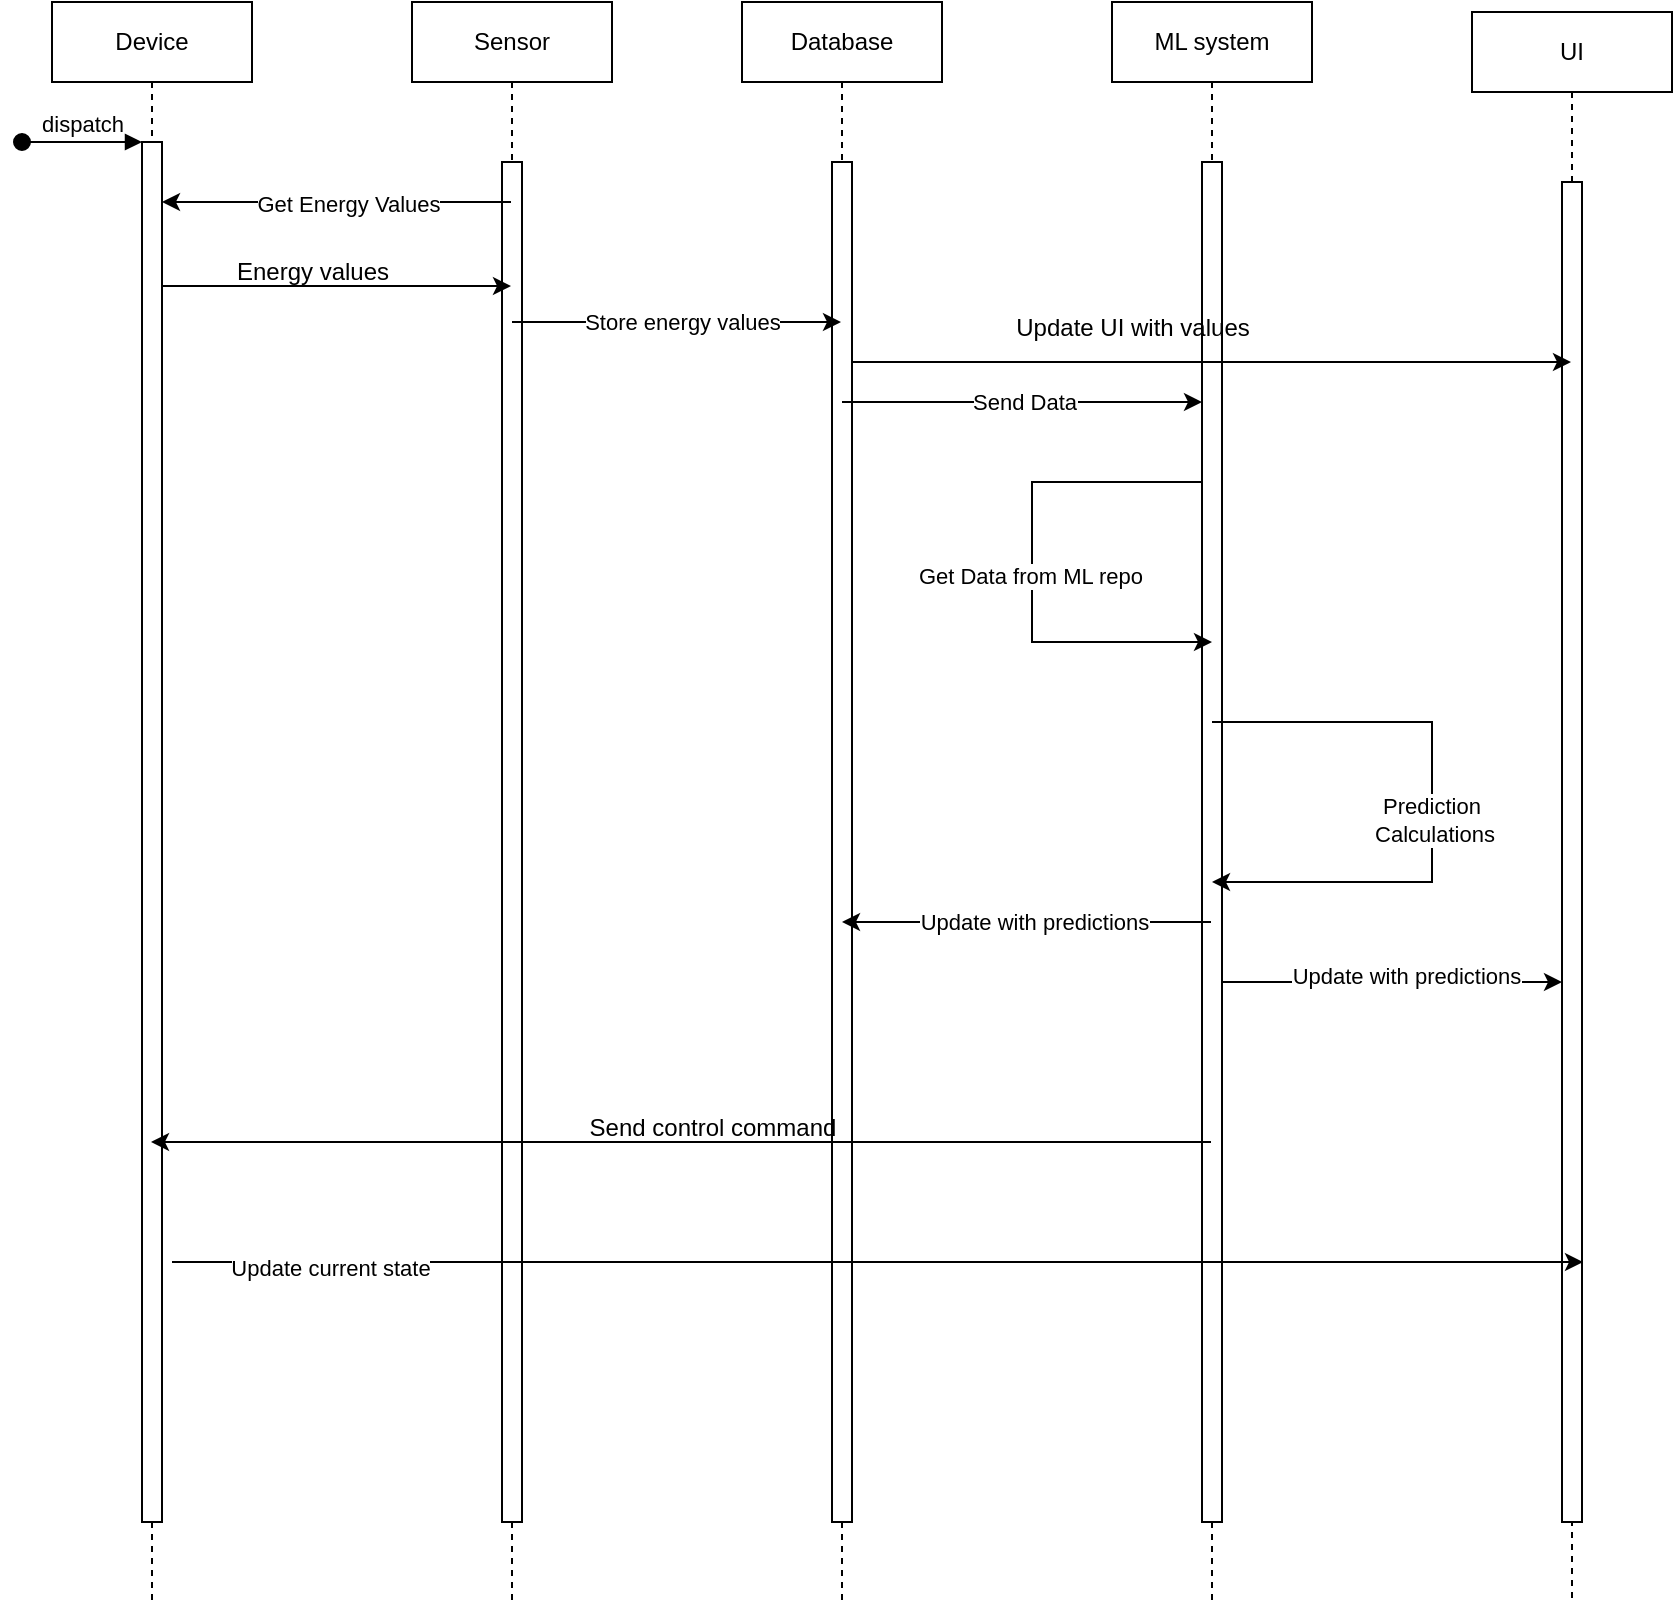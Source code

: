 <mxfile version="25.0.3">
  <diagram name="Page-1" id="2YBvvXClWsGukQMizWep">
    <mxGraphModel dx="1674" dy="786" grid="1" gridSize="10" guides="1" tooltips="1" connect="1" arrows="1" fold="1" page="1" pageScale="1" pageWidth="850" pageHeight="1100" math="0" shadow="0">
      <root>
        <mxCell id="0" />
        <mxCell id="1" parent="0" />
        <mxCell id="aM9ryv3xv72pqoxQDRHE-1" value="Device" style="shape=umlLifeline;perimeter=lifelinePerimeter;whiteSpace=wrap;html=1;container=0;dropTarget=0;collapsible=0;recursiveResize=0;outlineConnect=0;portConstraint=eastwest;newEdgeStyle={&quot;edgeStyle&quot;:&quot;elbowEdgeStyle&quot;,&quot;elbow&quot;:&quot;vertical&quot;,&quot;curved&quot;:0,&quot;rounded&quot;:0};" parent="1" vertex="1">
          <mxGeometry x="30" y="40" width="100" height="800" as="geometry" />
        </mxCell>
        <mxCell id="aM9ryv3xv72pqoxQDRHE-2" value="" style="html=1;points=[];perimeter=orthogonalPerimeter;outlineConnect=0;targetShapes=umlLifeline;portConstraint=eastwest;newEdgeStyle={&quot;edgeStyle&quot;:&quot;elbowEdgeStyle&quot;,&quot;elbow&quot;:&quot;vertical&quot;,&quot;curved&quot;:0,&quot;rounded&quot;:0};" parent="aM9ryv3xv72pqoxQDRHE-1" vertex="1">
          <mxGeometry x="45" y="70" width="10" height="690" as="geometry" />
        </mxCell>
        <mxCell id="aM9ryv3xv72pqoxQDRHE-3" value="dispatch" style="html=1;verticalAlign=bottom;startArrow=oval;endArrow=block;startSize=8;edgeStyle=elbowEdgeStyle;elbow=vertical;curved=0;rounded=0;" parent="aM9ryv3xv72pqoxQDRHE-1" target="aM9ryv3xv72pqoxQDRHE-2" edge="1">
          <mxGeometry relative="1" as="geometry">
            <mxPoint x="-15" y="70" as="sourcePoint" />
          </mxGeometry>
        </mxCell>
        <mxCell id="aM9ryv3xv72pqoxQDRHE-5" value="Sensor" style="shape=umlLifeline;perimeter=lifelinePerimeter;whiteSpace=wrap;html=1;container=0;dropTarget=0;collapsible=0;recursiveResize=0;outlineConnect=0;portConstraint=eastwest;newEdgeStyle={&quot;edgeStyle&quot;:&quot;elbowEdgeStyle&quot;,&quot;elbow&quot;:&quot;vertical&quot;,&quot;curved&quot;:0,&quot;rounded&quot;:0};" parent="1" vertex="1">
          <mxGeometry x="210" y="40" width="100" height="800" as="geometry" />
        </mxCell>
        <mxCell id="aM9ryv3xv72pqoxQDRHE-6" value="" style="html=1;points=[];perimeter=orthogonalPerimeter;outlineConnect=0;targetShapes=umlLifeline;portConstraint=eastwest;newEdgeStyle={&quot;edgeStyle&quot;:&quot;elbowEdgeStyle&quot;,&quot;elbow&quot;:&quot;vertical&quot;,&quot;curved&quot;:0,&quot;rounded&quot;:0};" parent="aM9ryv3xv72pqoxQDRHE-5" vertex="1">
          <mxGeometry x="45" y="80" width="10" height="680" as="geometry" />
        </mxCell>
        <mxCell id="lqKnpEpVxvT7NwCTdXQ0-1" value="Database" style="shape=umlLifeline;perimeter=lifelinePerimeter;whiteSpace=wrap;html=1;container=0;dropTarget=0;collapsible=0;recursiveResize=0;outlineConnect=0;portConstraint=eastwest;newEdgeStyle={&quot;edgeStyle&quot;:&quot;elbowEdgeStyle&quot;,&quot;elbow&quot;:&quot;vertical&quot;,&quot;curved&quot;:0,&quot;rounded&quot;:0};" parent="1" vertex="1">
          <mxGeometry x="375" y="40" width="100" height="800" as="geometry" />
        </mxCell>
        <mxCell id="lqKnpEpVxvT7NwCTdXQ0-2" value="" style="html=1;points=[];perimeter=orthogonalPerimeter;outlineConnect=0;targetShapes=umlLifeline;portConstraint=eastwest;newEdgeStyle={&quot;edgeStyle&quot;:&quot;elbowEdgeStyle&quot;,&quot;elbow&quot;:&quot;vertical&quot;,&quot;curved&quot;:0,&quot;rounded&quot;:0};" parent="lqKnpEpVxvT7NwCTdXQ0-1" vertex="1">
          <mxGeometry x="45" y="80" width="10" height="680" as="geometry" />
        </mxCell>
        <mxCell id="lqKnpEpVxvT7NwCTdXQ0-3" value="UI" style="shape=umlLifeline;perimeter=lifelinePerimeter;whiteSpace=wrap;html=1;container=0;dropTarget=0;collapsible=0;recursiveResize=0;outlineConnect=0;portConstraint=eastwest;newEdgeStyle={&quot;edgeStyle&quot;:&quot;elbowEdgeStyle&quot;,&quot;elbow&quot;:&quot;vertical&quot;,&quot;curved&quot;:0,&quot;rounded&quot;:0};" parent="1" vertex="1">
          <mxGeometry x="740" y="45" width="100" height="795" as="geometry" />
        </mxCell>
        <mxCell id="lqKnpEpVxvT7NwCTdXQ0-4" value="" style="html=1;points=[];perimeter=orthogonalPerimeter;outlineConnect=0;targetShapes=umlLifeline;portConstraint=eastwest;newEdgeStyle={&quot;edgeStyle&quot;:&quot;elbowEdgeStyle&quot;,&quot;elbow&quot;:&quot;vertical&quot;,&quot;curved&quot;:0,&quot;rounded&quot;:0};" parent="lqKnpEpVxvT7NwCTdXQ0-3" vertex="1">
          <mxGeometry x="45" y="85" width="10" height="670" as="geometry" />
        </mxCell>
        <mxCell id="lqKnpEpVxvT7NwCTdXQ0-6" value="" style="endArrow=classic;html=1;rounded=0;" parent="1" source="aM9ryv3xv72pqoxQDRHE-5" target="aM9ryv3xv72pqoxQDRHE-2" edge="1">
          <mxGeometry width="50" height="50" relative="1" as="geometry">
            <mxPoint x="190" y="490" as="sourcePoint" />
            <mxPoint x="90" y="140" as="targetPoint" />
            <Array as="points">
              <mxPoint x="190" y="140" />
            </Array>
          </mxGeometry>
        </mxCell>
        <mxCell id="lqKnpEpVxvT7NwCTdXQ0-7" value="Get Energy Values" style="edgeLabel;html=1;align=center;verticalAlign=middle;resizable=0;points=[];" parent="lqKnpEpVxvT7NwCTdXQ0-6" vertex="1" connectable="0">
          <mxGeometry x="-0.066" y="1" relative="1" as="geometry">
            <mxPoint as="offset" />
          </mxGeometry>
        </mxCell>
        <mxCell id="lqKnpEpVxvT7NwCTdXQ0-12" value="" style="endArrow=classic;html=1;rounded=0;" parent="1" source="aM9ryv3xv72pqoxQDRHE-5" target="lqKnpEpVxvT7NwCTdXQ0-1" edge="1">
          <mxGeometry width="50" height="50" relative="1" as="geometry">
            <mxPoint x="260" y="200" as="sourcePoint" />
            <mxPoint x="440" y="200" as="targetPoint" />
            <Array as="points">
              <mxPoint x="310.5" y="200" />
              <mxPoint x="380.5" y="200" />
              <mxPoint x="420.5" y="200" />
            </Array>
          </mxGeometry>
        </mxCell>
        <mxCell id="lqKnpEpVxvT7NwCTdXQ0-13" value="Store energy values" style="edgeLabel;html=1;align=center;verticalAlign=middle;resizable=0;points=[];" parent="lqKnpEpVxvT7NwCTdXQ0-12" vertex="1" connectable="0">
          <mxGeometry x="-0.145" y="-3" relative="1" as="geometry">
            <mxPoint x="14" y="-3" as="offset" />
          </mxGeometry>
        </mxCell>
        <mxCell id="lqKnpEpVxvT7NwCTdXQ0-17" value="" style="endArrow=classic;html=1;rounded=0;" parent="1" source="lqKnpEpVxvT7NwCTdXQ0-1" target="lqKnpEpVxvT7NwCTdXQ0-20" edge="1">
          <mxGeometry width="50" height="50" relative="1" as="geometry">
            <mxPoint x="570" y="410" as="sourcePoint" />
            <mxPoint x="620" y="360" as="targetPoint" />
            <Array as="points">
              <mxPoint x="490" y="240" />
              <mxPoint x="590" y="240" />
            </Array>
          </mxGeometry>
        </mxCell>
        <mxCell id="lqKnpEpVxvT7NwCTdXQ0-18" value="Send Data" style="edgeLabel;html=1;align=center;verticalAlign=middle;resizable=0;points=[];" parent="lqKnpEpVxvT7NwCTdXQ0-17" vertex="1" connectable="0">
          <mxGeometry x="-0.064" relative="1" as="geometry">
            <mxPoint x="7" as="offset" />
          </mxGeometry>
        </mxCell>
        <mxCell id="lqKnpEpVxvT7NwCTdXQ0-19" value="ML system" style="shape=umlLifeline;perimeter=lifelinePerimeter;whiteSpace=wrap;html=1;container=0;dropTarget=0;collapsible=0;recursiveResize=0;outlineConnect=0;portConstraint=eastwest;newEdgeStyle={&quot;edgeStyle&quot;:&quot;elbowEdgeStyle&quot;,&quot;elbow&quot;:&quot;vertical&quot;,&quot;curved&quot;:0,&quot;rounded&quot;:0};" parent="1" vertex="1">
          <mxGeometry x="560" y="40" width="100" height="800" as="geometry" />
        </mxCell>
        <mxCell id="lqKnpEpVxvT7NwCTdXQ0-20" value="" style="html=1;points=[];perimeter=orthogonalPerimeter;outlineConnect=0;targetShapes=umlLifeline;portConstraint=eastwest;newEdgeStyle={&quot;edgeStyle&quot;:&quot;elbowEdgeStyle&quot;,&quot;elbow&quot;:&quot;vertical&quot;,&quot;curved&quot;:0,&quot;rounded&quot;:0};" parent="lqKnpEpVxvT7NwCTdXQ0-19" vertex="1">
          <mxGeometry x="45" y="80" width="10" height="680" as="geometry" />
        </mxCell>
        <mxCell id="lqKnpEpVxvT7NwCTdXQ0-29" value="" style="endArrow=classic;html=1;rounded=0;" parent="lqKnpEpVxvT7NwCTdXQ0-19" source="lqKnpEpVxvT7NwCTdXQ0-20" target="lqKnpEpVxvT7NwCTdXQ0-19" edge="1">
          <mxGeometry width="50" height="50" relative="1" as="geometry">
            <mxPoint x="69.5" y="240" as="sourcePoint" />
            <mxPoint x="65" y="320" as="targetPoint" />
            <Array as="points">
              <mxPoint x="-40" y="240" />
              <mxPoint x="-40" y="320" />
              <mxPoint x="30" y="320" />
              <mxPoint x="50" y="320" />
            </Array>
          </mxGeometry>
        </mxCell>
        <mxCell id="lqKnpEpVxvT7NwCTdXQ0-32" value="Get Data from ML repo" style="edgeLabel;html=1;align=center;verticalAlign=middle;resizable=0;points=[];" parent="lqKnpEpVxvT7NwCTdXQ0-29" vertex="1" connectable="0">
          <mxGeometry x="-0.04" y="-1" relative="1" as="geometry">
            <mxPoint y="9" as="offset" />
          </mxGeometry>
        </mxCell>
        <mxCell id="lqKnpEpVxvT7NwCTdXQ0-21" value="" style="endArrow=classic;html=1;rounded=0;" parent="1" edge="1">
          <mxGeometry width="50" height="50" relative="1" as="geometry">
            <mxPoint x="85" y="182" as="sourcePoint" />
            <mxPoint x="259.5" y="182" as="targetPoint" />
            <Array as="points">
              <mxPoint x="190" y="182" />
            </Array>
          </mxGeometry>
        </mxCell>
        <mxCell id="lqKnpEpVxvT7NwCTdXQ0-22" value="Energy values" style="text;html=1;align=center;verticalAlign=middle;resizable=0;points=[];autosize=1;strokeColor=none;fillColor=none;" parent="1" vertex="1">
          <mxGeometry x="110" y="160" width="100" height="30" as="geometry" />
        </mxCell>
        <mxCell id="lqKnpEpVxvT7NwCTdXQ0-24" value="" style="endArrow=classic;html=1;rounded=0;" parent="1" source="lqKnpEpVxvT7NwCTdXQ0-19" target="lqKnpEpVxvT7NwCTdXQ0-19" edge="1">
          <mxGeometry width="50" height="50" relative="1" as="geometry">
            <mxPoint x="570" y="410" as="sourcePoint" />
            <mxPoint x="580" y="360" as="targetPoint" />
            <Array as="points">
              <mxPoint x="660" y="400" />
              <mxPoint x="720" y="400" />
              <mxPoint x="720" y="480" />
              <mxPoint x="670" y="480" />
            </Array>
          </mxGeometry>
        </mxCell>
        <mxCell id="lqKnpEpVxvT7NwCTdXQ0-25" value="Prediction&amp;nbsp;&lt;div&gt;Calculations&lt;/div&gt;" style="edgeLabel;html=1;align=center;verticalAlign=middle;resizable=0;points=[];" parent="lqKnpEpVxvT7NwCTdXQ0-24" vertex="1" connectable="0">
          <mxGeometry x="0.054" y="1" relative="1" as="geometry">
            <mxPoint y="1" as="offset" />
          </mxGeometry>
        </mxCell>
        <mxCell id="lqKnpEpVxvT7NwCTdXQ0-26" value="" style="endArrow=classic;html=1;rounded=0;" parent="1" source="lqKnpEpVxvT7NwCTdXQ0-2" target="lqKnpEpVxvT7NwCTdXQ0-3" edge="1">
          <mxGeometry width="50" height="50" relative="1" as="geometry">
            <mxPoint x="570" y="410" as="sourcePoint" />
            <mxPoint x="620" y="360" as="targetPoint" />
            <Array as="points">
              <mxPoint x="540" y="220" />
            </Array>
          </mxGeometry>
        </mxCell>
        <mxCell id="lqKnpEpVxvT7NwCTdXQ0-27" value="Update UI with values" style="text;html=1;align=center;verticalAlign=middle;resizable=0;points=[];autosize=1;strokeColor=none;fillColor=none;" parent="1" vertex="1">
          <mxGeometry x="500" y="188" width="140" height="30" as="geometry" />
        </mxCell>
        <mxCell id="lqKnpEpVxvT7NwCTdXQ0-39" value="" style="endArrow=classic;html=1;rounded=0;" parent="1" source="lqKnpEpVxvT7NwCTdXQ0-20" target="lqKnpEpVxvT7NwCTdXQ0-4" edge="1">
          <mxGeometry width="50" height="50" relative="1" as="geometry">
            <mxPoint x="570" y="410" as="sourcePoint" />
            <mxPoint x="720" y="550" as="targetPoint" />
            <Array as="points">
              <mxPoint x="720" y="530" />
            </Array>
          </mxGeometry>
        </mxCell>
        <mxCell id="lqKnpEpVxvT7NwCTdXQ0-40" value="Update with predictions" style="edgeLabel;html=1;align=center;verticalAlign=middle;resizable=0;points=[];" parent="lqKnpEpVxvT7NwCTdXQ0-39" vertex="1" connectable="0">
          <mxGeometry x="0.082" y="3" relative="1" as="geometry">
            <mxPoint as="offset" />
          </mxGeometry>
        </mxCell>
        <mxCell id="lqKnpEpVxvT7NwCTdXQ0-41" value="" style="endArrow=classic;html=1;rounded=0;" parent="1" source="lqKnpEpVxvT7NwCTdXQ0-19" target="lqKnpEpVxvT7NwCTdXQ0-1" edge="1">
          <mxGeometry width="50" height="50" relative="1" as="geometry">
            <mxPoint x="570" y="410" as="sourcePoint" />
            <mxPoint x="620" y="360" as="targetPoint" />
            <Array as="points">
              <mxPoint x="520" y="500" />
            </Array>
          </mxGeometry>
        </mxCell>
        <mxCell id="lqKnpEpVxvT7NwCTdXQ0-43" value="Update with predictions" style="edgeLabel;html=1;align=center;verticalAlign=middle;resizable=0;points=[];" parent="lqKnpEpVxvT7NwCTdXQ0-41" vertex="1" connectable="0">
          <mxGeometry x="0.443" y="-4" relative="1" as="geometry">
            <mxPoint x="44" y="4" as="offset" />
          </mxGeometry>
        </mxCell>
        <mxCell id="lqKnpEpVxvT7NwCTdXQ0-44" value="" style="endArrow=classic;html=1;rounded=0;" parent="1" edge="1">
          <mxGeometry width="50" height="50" relative="1" as="geometry">
            <mxPoint x="609.5" y="610" as="sourcePoint" />
            <mxPoint x="79.5" y="610" as="targetPoint" />
            <Array as="points">
              <mxPoint x="600" y="610" />
            </Array>
          </mxGeometry>
        </mxCell>
        <mxCell id="lqKnpEpVxvT7NwCTdXQ0-45" value="Send control command" style="text;html=1;align=center;verticalAlign=middle;resizable=0;points=[];autosize=1;strokeColor=none;fillColor=none;" parent="1" vertex="1">
          <mxGeometry x="285" y="588" width="150" height="30" as="geometry" />
        </mxCell>
        <mxCell id="takUxab5FoNptMkG504j-1" value="" style="endArrow=classic;html=1;rounded=0;" edge="1" parent="1">
          <mxGeometry width="50" height="50" relative="1" as="geometry">
            <mxPoint x="90" y="670" as="sourcePoint" />
            <mxPoint x="795.5" y="670" as="targetPoint" />
          </mxGeometry>
        </mxCell>
        <mxCell id="takUxab5FoNptMkG504j-2" value="Update current state" style="edgeLabel;html=1;align=center;verticalAlign=middle;resizable=0;points=[];" vertex="1" connectable="0" parent="takUxab5FoNptMkG504j-1">
          <mxGeometry x="-0.776" y="-3" relative="1" as="geometry">
            <mxPoint as="offset" />
          </mxGeometry>
        </mxCell>
      </root>
    </mxGraphModel>
  </diagram>
</mxfile>
